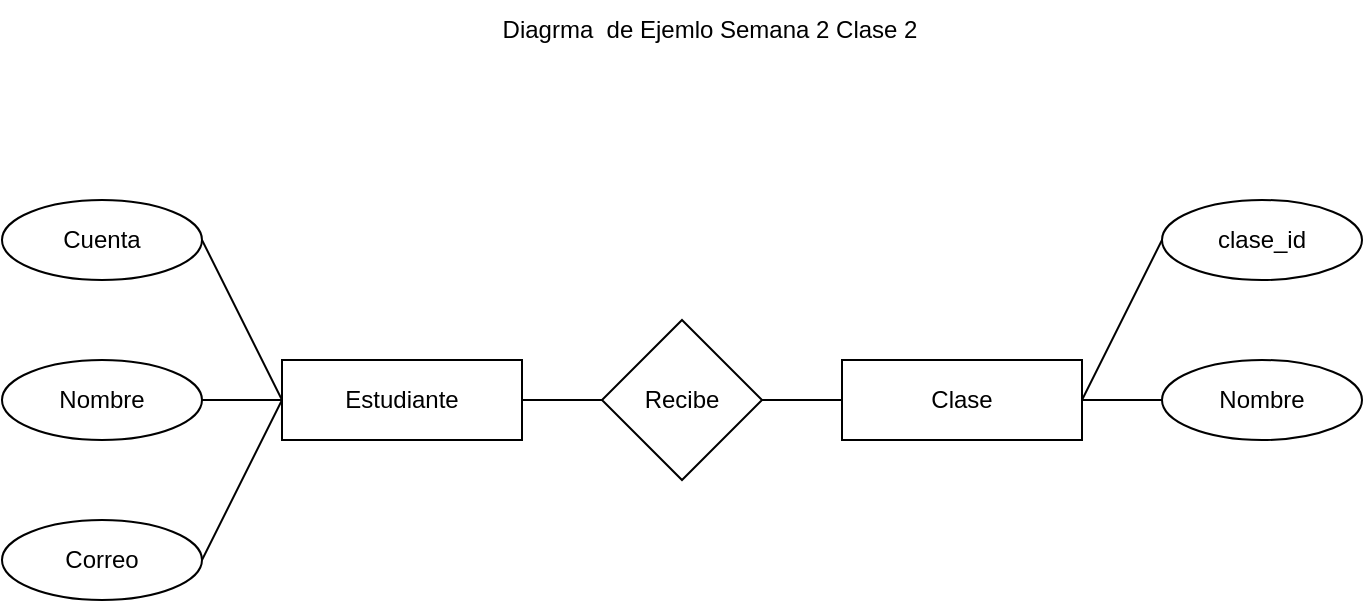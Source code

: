 <mxfile version="24.7.4">
  <diagram name="Página-1" id="hsJ6B6ZPTolSvkW31sGU">
    <mxGraphModel dx="1386" dy="751" grid="1" gridSize="10" guides="1" tooltips="1" connect="1" arrows="1" fold="1" page="1" pageScale="1" pageWidth="850" pageHeight="1100" math="0" shadow="0">
      <root>
        <mxCell id="0" />
        <mxCell id="1" parent="0" />
        <mxCell id="nW83N-VB5uBM__8VgEP9-1" value="Nombre" style="ellipse;whiteSpace=wrap;html=1;" vertex="1" parent="1">
          <mxGeometry x="60" y="220" width="100" height="40" as="geometry" />
        </mxCell>
        <mxCell id="nW83N-VB5uBM__8VgEP9-2" value="Cuenta" style="ellipse;whiteSpace=wrap;html=1;" vertex="1" parent="1">
          <mxGeometry x="60" y="140" width="100" height="40" as="geometry" />
        </mxCell>
        <mxCell id="nW83N-VB5uBM__8VgEP9-3" value="Correo" style="ellipse;whiteSpace=wrap;html=1;" vertex="1" parent="1">
          <mxGeometry x="60" y="300" width="100" height="40" as="geometry" />
        </mxCell>
        <mxCell id="nW83N-VB5uBM__8VgEP9-4" value="Estudiante" style="rounded=0;whiteSpace=wrap;html=1;" vertex="1" parent="1">
          <mxGeometry x="200" y="220" width="120" height="40" as="geometry" />
        </mxCell>
        <mxCell id="nW83N-VB5uBM__8VgEP9-5" value="Recibe" style="rhombus;whiteSpace=wrap;html=1;" vertex="1" parent="1">
          <mxGeometry x="360" y="200" width="80" height="80" as="geometry" />
        </mxCell>
        <mxCell id="nW83N-VB5uBM__8VgEP9-6" value="Clase" style="rounded=0;whiteSpace=wrap;html=1;" vertex="1" parent="1">
          <mxGeometry x="480" y="220" width="120" height="40" as="geometry" />
        </mxCell>
        <mxCell id="nW83N-VB5uBM__8VgEP9-8" value="" style="endArrow=none;html=1;rounded=0;entryX=0;entryY=0.5;entryDx=0;entryDy=0;exitX=1;exitY=0.5;exitDx=0;exitDy=0;" edge="1" parent="1" source="nW83N-VB5uBM__8VgEP9-2" target="nW83N-VB5uBM__8VgEP9-4">
          <mxGeometry width="50" height="50" relative="1" as="geometry">
            <mxPoint x="430" y="430" as="sourcePoint" />
            <mxPoint x="480" y="380" as="targetPoint" />
          </mxGeometry>
        </mxCell>
        <mxCell id="nW83N-VB5uBM__8VgEP9-9" value="" style="endArrow=none;html=1;rounded=0;exitX=1;exitY=0.5;exitDx=0;exitDy=0;entryX=0;entryY=0.5;entryDx=0;entryDy=0;" edge="1" parent="1" source="nW83N-VB5uBM__8VgEP9-3" target="nW83N-VB5uBM__8VgEP9-4">
          <mxGeometry width="50" height="50" relative="1" as="geometry">
            <mxPoint x="160" y="300" as="sourcePoint" />
            <mxPoint x="210" y="250" as="targetPoint" />
          </mxGeometry>
        </mxCell>
        <mxCell id="nW83N-VB5uBM__8VgEP9-10" value="" style="endArrow=none;html=1;rounded=0;entryX=0;entryY=0.5;entryDx=0;entryDy=0;exitX=1;exitY=0.5;exitDx=0;exitDy=0;" edge="1" parent="1" source="nW83N-VB5uBM__8VgEP9-1" target="nW83N-VB5uBM__8VgEP9-4">
          <mxGeometry width="50" height="50" relative="1" as="geometry">
            <mxPoint x="430" y="430" as="sourcePoint" />
            <mxPoint x="480" y="380" as="targetPoint" />
          </mxGeometry>
        </mxCell>
        <mxCell id="nW83N-VB5uBM__8VgEP9-11" value="" style="endArrow=none;html=1;rounded=0;entryX=0;entryY=0.5;entryDx=0;entryDy=0;exitX=1;exitY=0.5;exitDx=0;exitDy=0;" edge="1" parent="1" source="nW83N-VB5uBM__8VgEP9-4" target="nW83N-VB5uBM__8VgEP9-5">
          <mxGeometry width="50" height="50" relative="1" as="geometry">
            <mxPoint x="360" y="300" as="sourcePoint" />
            <mxPoint x="410" y="250" as="targetPoint" />
          </mxGeometry>
        </mxCell>
        <mxCell id="nW83N-VB5uBM__8VgEP9-13" value="" style="endArrow=none;html=1;rounded=0;entryX=0;entryY=0.5;entryDx=0;entryDy=0;exitX=1;exitY=0.5;exitDx=0;exitDy=0;" edge="1" parent="1" source="nW83N-VB5uBM__8VgEP9-5" target="nW83N-VB5uBM__8VgEP9-6">
          <mxGeometry width="50" height="50" relative="1" as="geometry">
            <mxPoint x="360" y="300" as="sourcePoint" />
            <mxPoint x="410" y="250" as="targetPoint" />
          </mxGeometry>
        </mxCell>
        <mxCell id="nW83N-VB5uBM__8VgEP9-14" value="Nombre" style="ellipse;whiteSpace=wrap;html=1;" vertex="1" parent="1">
          <mxGeometry x="640" y="220" width="100" height="40" as="geometry" />
        </mxCell>
        <mxCell id="nW83N-VB5uBM__8VgEP9-15" value="clase_id" style="ellipse;whiteSpace=wrap;html=1;" vertex="1" parent="1">
          <mxGeometry x="640" y="140" width="100" height="40" as="geometry" />
        </mxCell>
        <mxCell id="nW83N-VB5uBM__8VgEP9-16" value="" style="endArrow=none;html=1;rounded=0;entryX=0;entryY=0.5;entryDx=0;entryDy=0;exitX=1;exitY=0.5;exitDx=0;exitDy=0;" edge="1" parent="1" source="nW83N-VB5uBM__8VgEP9-6" target="nW83N-VB5uBM__8VgEP9-15">
          <mxGeometry width="50" height="50" relative="1" as="geometry">
            <mxPoint x="603" y="240" as="sourcePoint" />
            <mxPoint x="690" y="190" as="targetPoint" />
          </mxGeometry>
        </mxCell>
        <mxCell id="nW83N-VB5uBM__8VgEP9-17" value="" style="endArrow=none;html=1;rounded=0;entryX=0;entryY=0.5;entryDx=0;entryDy=0;" edge="1" parent="1" target="nW83N-VB5uBM__8VgEP9-14">
          <mxGeometry width="50" height="50" relative="1" as="geometry">
            <mxPoint x="600" y="240" as="sourcePoint" />
            <mxPoint x="650" y="190" as="targetPoint" />
          </mxGeometry>
        </mxCell>
        <mxCell id="nW83N-VB5uBM__8VgEP9-19" value="Diagrma&amp;nbsp; de Ejemlo Semana 2 Clase 2" style="text;html=1;align=center;verticalAlign=middle;whiteSpace=wrap;rounded=0;" vertex="1" parent="1">
          <mxGeometry x="294" y="40" width="240" height="30" as="geometry" />
        </mxCell>
      </root>
    </mxGraphModel>
  </diagram>
</mxfile>
